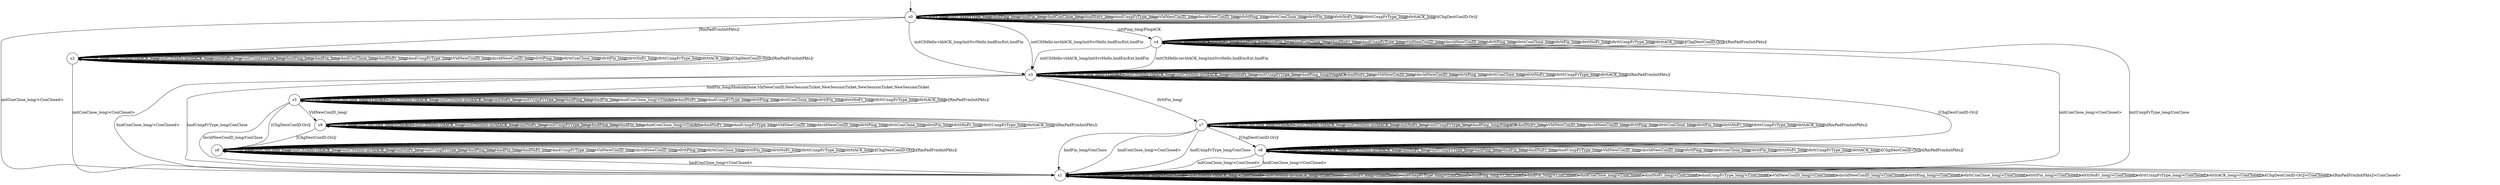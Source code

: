 digraph g {

s0 [shape="circle" label="s0"];
s1 [shape="circle" label="s1"];
s2 [shape="circle" label="s2"];
s3 [shape="circle" label="s3"];
s4 [shape="circle" label="s4"];
s5 [shape="circle" label="s5"];
s6 [shape="circle" label="s6"];
s7 [shape="circle" label="s7"];
s8 [shape="circle" label="s8"];
s9 [shape="circle" label="s9"];
s0 -> s4 [label="initPing_long/PingACK "];
s0 -> s1 [label="initConClose_long/<ConClosed> "];
s0 -> s3 [label="initCltHello-vldACK_long/initSvrHello,hndEncExt,hndFin "];
s0 -> s3 [label="initCltHello-invldACK_long/initSvrHello,hndEncExt,hndFin "];
s0 -> s0 [label="initNoFr_long/ "];
s0 -> s0 [label="initUnxpFrType_long/ "];
s0 -> s0 [label="hndPing_long/ "];
s0 -> s0 [label="hndFin_long/ "];
s0 -> s0 [label="hndConClose_long/ "];
s0 -> s0 [label="hndNoFr_long/ "];
s0 -> s0 [label="hndUnxpFrType_long/ "];
s0 -> s0 [label="VldNewConID_long/ "];
s0 -> s0 [label="InvldNewConID_long/ "];
s0 -> s0 [label="0rttPing_long/ "];
s0 -> s0 [label="0rttConClose_long/ "];
s0 -> s0 [label="0rttFin_long/ "];
s0 -> s0 [label="0rttNoFr_long/ "];
s0 -> s0 [label="0rttUnxpFrType_long/ "];
s0 -> s0 [label="0rttACK_long/ "];
s0 -> s0 [label="[ChgDestConID-Ori]/ "];
s0 -> s2 [label="[RmPadFrmInitPkts]/ "];
s1 -> s1 [label="initPing_long/<ConClosed> "];
s1 -> s1 [label="initConClose_long/<ConClosed> "];
s1 -> s1 [label="initCltHello-vldACK_long/<ConClosed> "];
s1 -> s1 [label="initCltHello-invldACK_long/<ConClosed> "];
s1 -> s1 [label="initNoFr_long/<ConClosed> "];
s1 -> s1 [label="initUnxpFrType_long/<ConClosed> "];
s1 -> s1 [label="hndPing_long/<ConClosed> "];
s1 -> s1 [label="hndFin_long/<ConClosed> "];
s1 -> s1 [label="hndConClose_long/<ConClosed> "];
s1 -> s1 [label="hndNoFr_long/<ConClosed> "];
s1 -> s1 [label="hndUnxpFrType_long/<ConClosed> "];
s1 -> s1 [label="VldNewConID_long/<ConClosed> "];
s1 -> s1 [label="InvldNewConID_long/<ConClosed> "];
s1 -> s1 [label="0rttPing_long/<ConClosed> "];
s1 -> s1 [label="0rttConClose_long/<ConClosed> "];
s1 -> s1 [label="0rttFin_long/<ConClosed> "];
s1 -> s1 [label="0rttNoFr_long/<ConClosed> "];
s1 -> s1 [label="0rttUnxpFrType_long/<ConClosed> "];
s1 -> s1 [label="0rttACK_long/<ConClosed> "];
s1 -> s1 [label="[ChgDestConID-Ori]/<ConClosed> "];
s1 -> s1 [label="[RmPadFrmInitPkts]/<ConClosed> "];
s2 -> s2 [label="initPing_long/ "];
s2 -> s1 [label="initConClose_long/<ConClosed> "];
s2 -> s2 [label="initCltHello-vldACK_long/ "];
s2 -> s2 [label="initCltHello-invldACK_long/ "];
s2 -> s2 [label="initNoFr_long/ "];
s2 -> s2 [label="initUnxpFrType_long/ "];
s2 -> s2 [label="hndPing_long/ "];
s2 -> s2 [label="hndFin_long/ "];
s2 -> s2 [label="hndConClose_long/ "];
s2 -> s2 [label="hndNoFr_long/ "];
s2 -> s2 [label="hndUnxpFrType_long/ "];
s2 -> s2 [label="VldNewConID_long/ "];
s2 -> s2 [label="InvldNewConID_long/ "];
s2 -> s2 [label="0rttPing_long/ "];
s2 -> s2 [label="0rttConClose_long/ "];
s2 -> s2 [label="0rttFin_long/ "];
s2 -> s2 [label="0rttNoFr_long/ "];
s2 -> s2 [label="0rttUnxpFrType_long/ "];
s2 -> s2 [label="0rttACK_long/ "];
s2 -> s2 [label="[ChgDestConID-Ori]/ "];
s2 -> s2 [label="[RmPadFrmInitPkts]/ "];
s3 -> s3 [label="initPing_long/ "];
s3 -> s3 [label="initConClose_long/<ConAct> "];
s3 -> s3 [label="initCltHello-vldACK_long/ "];
s3 -> s3 [label="initCltHello-invldACK_long/ "];
s3 -> s3 [label="initNoFr_long/ "];
s3 -> s3 [label="initUnxpFrType_long/ "];
s3 -> s3 [label="hndPing_long/PingACK "];
s3 -> s5 [label="hndFin_long/HndshkDone,VldNewConID,NewSessionTicket,NewSessionTicket,NewSessionTicket,NewSessionTicket "];
s3 -> s1 [label="hndConClose_long/<ConClosed> "];
s3 -> s3 [label="hndNoFr_long/ "];
s3 -> s1 [label="hndUnxpFrType_long/ConClose "];
s3 -> s3 [label="VldNewConID_long/ "];
s3 -> s3 [label="InvldNewConID_long/ "];
s3 -> s3 [label="0rttPing_long/ "];
s3 -> s3 [label="0rttConClose_long/ "];
s3 -> s7 [label="0rttFin_long/ "];
s3 -> s3 [label="0rttNoFr_long/ "];
s3 -> s3 [label="0rttUnxpFrType_long/ "];
s3 -> s3 [label="0rttACK_long/ "];
s3 -> s8 [label="[ChgDestConID-Ori]/ "];
s3 -> s3 [label="[RmPadFrmInitPkts]/ "];
s4 -> s4 [label="initPing_long/PingACK "];
s4 -> s1 [label="initConClose_long/<ConClosed> "];
s4 -> s3 [label="initCltHello-vldACK_long/initSvrHello,hndEncExt,hndFin "];
s4 -> s3 [label="initCltHello-invldACK_long/initSvrHello,hndEncExt,hndFin "];
s4 -> s4 [label="initNoFr_long/ "];
s4 -> s1 [label="initUnxpFrType_long/ConClose "];
s4 -> s4 [label="hndPing_long/ "];
s4 -> s4 [label="hndFin_long/ "];
s4 -> s4 [label="hndConClose_long/ "];
s4 -> s4 [label="hndNoFr_long/ "];
s4 -> s4 [label="hndUnxpFrType_long/ "];
s4 -> s4 [label="VldNewConID_long/ "];
s4 -> s4 [label="InvldNewConID_long/ "];
s4 -> s4 [label="0rttPing_long/ "];
s4 -> s4 [label="0rttConClose_long/ "];
s4 -> s4 [label="0rttFin_long/ "];
s4 -> s4 [label="0rttNoFr_long/ "];
s4 -> s4 [label="0rttUnxpFrType_long/ "];
s4 -> s4 [label="0rttACK_long/ "];
s4 -> s4 [label="[ChgDestConID-Ori]/ "];
s4 -> s4 [label="[RmPadFrmInitPkts]/ "];
s5 -> s5 [label="initPing_long/ "];
s5 -> s5 [label="initConClose_long/<ConAct> "];
s5 -> s5 [label="initCltHello-vldACK_long/ "];
s5 -> s5 [label="initCltHello-invldACK_long/ "];
s5 -> s5 [label="initNoFr_long/ "];
s5 -> s5 [label="initUnxpFrType_long/ "];
s5 -> s5 [label="hndPing_long/ "];
s5 -> s5 [label="hndFin_long/ "];
s5 -> s5 [label="hndConClose_long/<ConAct> "];
s5 -> s5 [label="hndNoFr_long/ "];
s5 -> s5 [label="hndUnxpFrType_long/ "];
s5 -> s9 [label="VldNewConID_long/ "];
s5 -> s1 [label="InvldNewConID_long/ConClose "];
s5 -> s5 [label="0rttPing_long/ "];
s5 -> s5 [label="0rttConClose_long/ "];
s5 -> s5 [label="0rttFin_long/ "];
s5 -> s5 [label="0rttNoFr_long/ "];
s5 -> s5 [label="0rttUnxpFrType_long/ "];
s5 -> s5 [label="0rttACK_long/ "];
s5 -> s6 [label="[ChgDestConID-Ori]/ "];
s5 -> s5 [label="[RmPadFrmInitPkts]/ "];
s6 -> s6 [label="initPing_long/ "];
s6 -> s6 [label="initConClose_long/ "];
s6 -> s6 [label="initCltHello-vldACK_long/ "];
s6 -> s6 [label="initCltHello-invldACK_long/ "];
s6 -> s6 [label="initNoFr_long/ "];
s6 -> s6 [label="initUnxpFrType_long/ "];
s6 -> s6 [label="hndPing_long/ "];
s6 -> s6 [label="hndFin_long/ "];
s6 -> s1 [label="hndConClose_long/<ConClosed> "];
s6 -> s6 [label="hndNoFr_long/ "];
s6 -> s6 [label="hndUnxpFrType_long/ "];
s6 -> s6 [label="VldNewConID_long/ "];
s6 -> s6 [label="InvldNewConID_long/ "];
s6 -> s6 [label="0rttPing_long/ "];
s6 -> s6 [label="0rttConClose_long/ "];
s6 -> s6 [label="0rttFin_long/ "];
s6 -> s6 [label="0rttNoFr_long/ "];
s6 -> s6 [label="0rttUnxpFrType_long/ "];
s6 -> s6 [label="0rttACK_long/ "];
s6 -> s6 [label="[ChgDestConID-Ori]/ "];
s6 -> s6 [label="[RmPadFrmInitPkts]/ "];
s7 -> s7 [label="initPing_long/ "];
s7 -> s7 [label="initConClose_long/<ConAct> "];
s7 -> s7 [label="initCltHello-vldACK_long/ "];
s7 -> s7 [label="initCltHello-invldACK_long/ "];
s7 -> s7 [label="initNoFr_long/ "];
s7 -> s7 [label="initUnxpFrType_long/ "];
s7 -> s7 [label="hndPing_long/PingACK "];
s7 -> s1 [label="hndFin_long/ConClose "];
s7 -> s1 [label="hndConClose_long/<ConClosed> "];
s7 -> s7 [label="hndNoFr_long/ "];
s7 -> s1 [label="hndUnxpFrType_long/ConClose "];
s7 -> s7 [label="VldNewConID_long/ "];
s7 -> s7 [label="InvldNewConID_long/ "];
s7 -> s7 [label="0rttPing_long/ "];
s7 -> s7 [label="0rttConClose_long/ "];
s7 -> s7 [label="0rttFin_long/ "];
s7 -> s7 [label="0rttNoFr_long/ "];
s7 -> s7 [label="0rttUnxpFrType_long/ "];
s7 -> s7 [label="0rttACK_long/ "];
s7 -> s8 [label="[ChgDestConID-Ori]/ "];
s7 -> s7 [label="[RmPadFrmInitPkts]/ "];
s8 -> s8 [label="initPing_long/ "];
s8 -> s1 [label="initConClose_long/<ConClosed> "];
s8 -> s8 [label="initCltHello-vldACK_long/ "];
s8 -> s8 [label="initCltHello-invldACK_long/ "];
s8 -> s8 [label="initNoFr_long/ "];
s8 -> s8 [label="initUnxpFrType_long/ "];
s8 -> s8 [label="hndPing_long/ "];
s8 -> s8 [label="hndFin_long/ "];
s8 -> s1 [label="hndConClose_long/<ConClosed> "];
s8 -> s8 [label="hndNoFr_long/ "];
s8 -> s8 [label="hndUnxpFrType_long/ "];
s8 -> s8 [label="VldNewConID_long/ "];
s8 -> s8 [label="InvldNewConID_long/ "];
s8 -> s8 [label="0rttPing_long/ "];
s8 -> s8 [label="0rttConClose_long/ "];
s8 -> s8 [label="0rttFin_long/ "];
s8 -> s8 [label="0rttNoFr_long/ "];
s8 -> s8 [label="0rttUnxpFrType_long/ "];
s8 -> s8 [label="0rttACK_long/ "];
s8 -> s8 [label="[ChgDestConID-Ori]/ "];
s8 -> s8 [label="[RmPadFrmInitPkts]/ "];
s9 -> s9 [label="initPing_long/ "];
s9 -> s9 [label="initConClose_long/<ConAct> "];
s9 -> s9 [label="initCltHello-vldACK_long/ "];
s9 -> s9 [label="initCltHello-invldACK_long/ "];
s9 -> s9 [label="initNoFr_long/ "];
s9 -> s9 [label="initUnxpFrType_long/ "];
s9 -> s9 [label="hndPing_long/ "];
s9 -> s9 [label="hndFin_long/ "];
s9 -> s9 [label="hndConClose_long/<ConAct> "];
s9 -> s9 [label="hndNoFr_long/ "];
s9 -> s9 [label="hndUnxpFrType_long/ "];
s9 -> s9 [label="VldNewConID_long/ "];
s9 -> s9 [label="InvldNewConID_long/ "];
s9 -> s9 [label="0rttPing_long/ "];
s9 -> s9 [label="0rttConClose_long/ "];
s9 -> s9 [label="0rttFin_long/ "];
s9 -> s9 [label="0rttNoFr_long/ "];
s9 -> s9 [label="0rttUnxpFrType_long/ "];
s9 -> s9 [label="0rttACK_long/ "];
s9 -> s6 [label="[ChgDestConID-Ori]/ "];
s9 -> s9 [label="[RmPadFrmInitPkts]/ "];

__start0 [label="" shape="none" width="0" height="0"];
__start0 -> s0;

}
